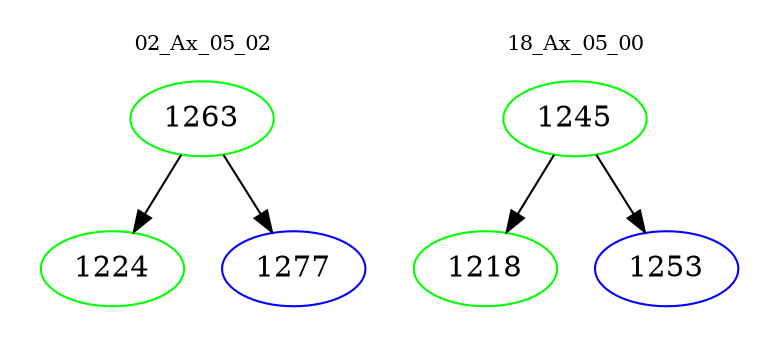 digraph{
subgraph cluster_0 {
color = white
label = "02_Ax_05_02";
fontsize=10;
T0_1263 [label="1263", color="green"]
T0_1263 -> T0_1224 [color="black"]
T0_1224 [label="1224", color="green"]
T0_1263 -> T0_1277 [color="black"]
T0_1277 [label="1277", color="blue"]
}
subgraph cluster_1 {
color = white
label = "18_Ax_05_00";
fontsize=10;
T1_1245 [label="1245", color="green"]
T1_1245 -> T1_1218 [color="black"]
T1_1218 [label="1218", color="green"]
T1_1245 -> T1_1253 [color="black"]
T1_1253 [label="1253", color="blue"]
}
}
